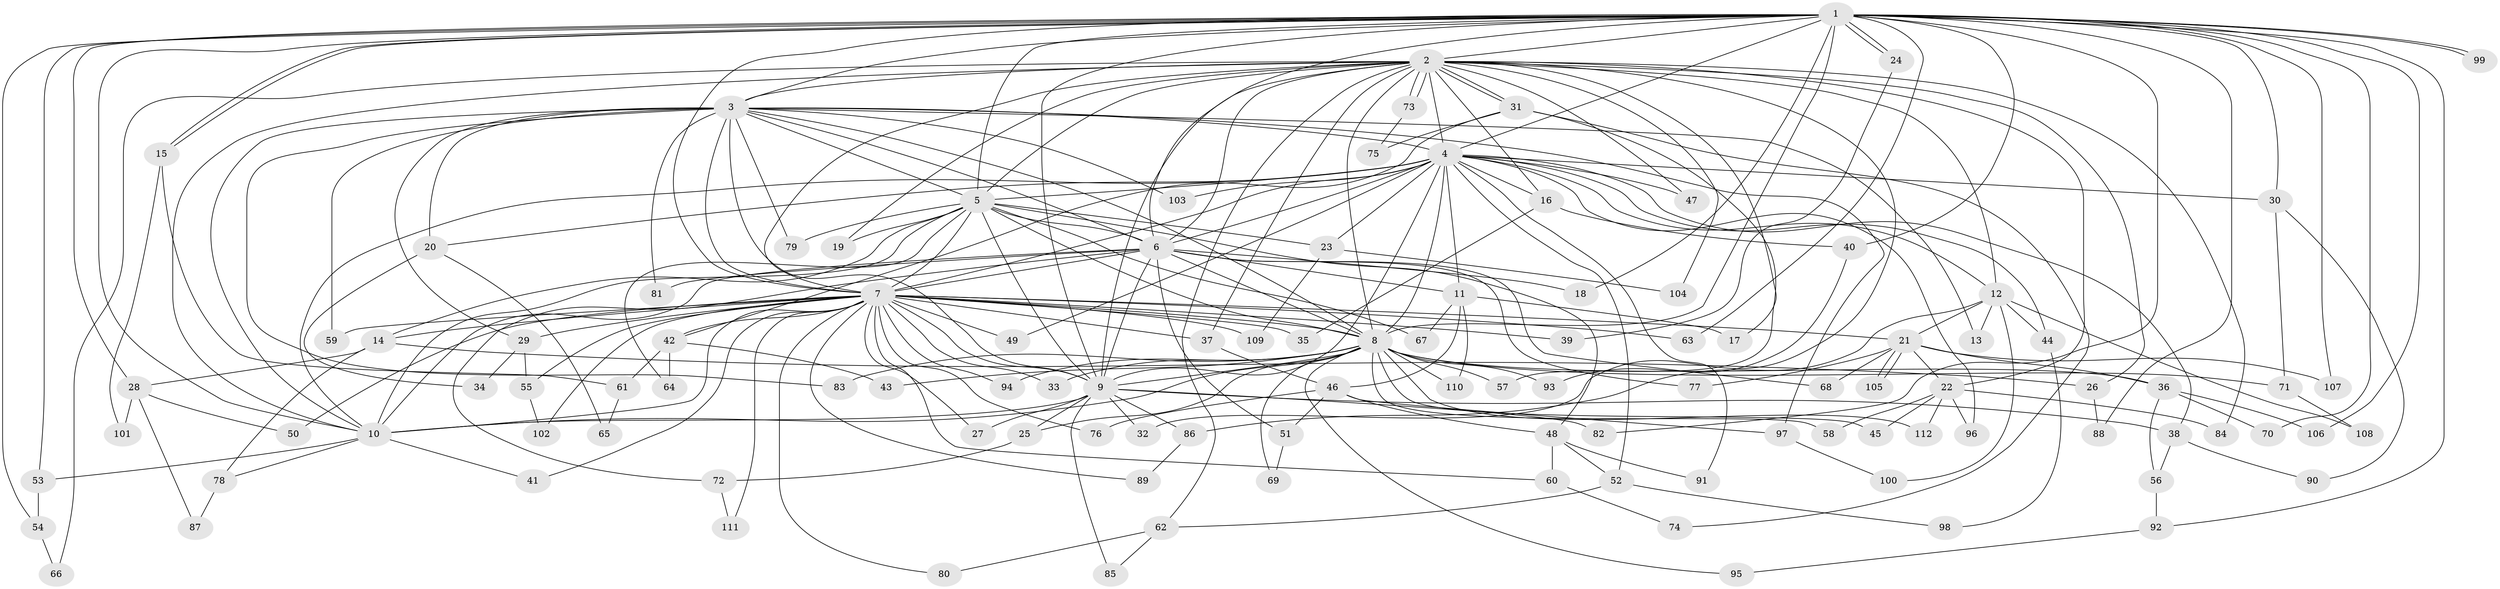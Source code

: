 // coarse degree distribution, {27: 0.02247191011235955, 22: 0.011235955056179775, 19: 0.011235955056179775, 17: 0.011235955056179775, 28: 0.011235955056179775, 25: 0.011235955056179775, 13: 0.011235955056179775, 6: 0.033707865168539325, 2: 0.5393258426966292, 4: 0.11235955056179775, 7: 0.033707865168539325, 3: 0.14606741573033707, 5: 0.033707865168539325, 1: 0.011235955056179775}
// Generated by graph-tools (version 1.1) at 2025/23/03/03/25 07:23:45]
// undirected, 112 vertices, 249 edges
graph export_dot {
graph [start="1"]
  node [color=gray90,style=filled];
  1;
  2;
  3;
  4;
  5;
  6;
  7;
  8;
  9;
  10;
  11;
  12;
  13;
  14;
  15;
  16;
  17;
  18;
  19;
  20;
  21;
  22;
  23;
  24;
  25;
  26;
  27;
  28;
  29;
  30;
  31;
  32;
  33;
  34;
  35;
  36;
  37;
  38;
  39;
  40;
  41;
  42;
  43;
  44;
  45;
  46;
  47;
  48;
  49;
  50;
  51;
  52;
  53;
  54;
  55;
  56;
  57;
  58;
  59;
  60;
  61;
  62;
  63;
  64;
  65;
  66;
  67;
  68;
  69;
  70;
  71;
  72;
  73;
  74;
  75;
  76;
  77;
  78;
  79;
  80;
  81;
  82;
  83;
  84;
  85;
  86;
  87;
  88;
  89;
  90;
  91;
  92;
  93;
  94;
  95;
  96;
  97;
  98;
  99;
  100;
  101;
  102;
  103;
  104;
  105;
  106;
  107;
  108;
  109;
  110;
  111;
  112;
  1 -- 2;
  1 -- 3;
  1 -- 4;
  1 -- 5;
  1 -- 6;
  1 -- 7;
  1 -- 8;
  1 -- 9;
  1 -- 10;
  1 -- 15;
  1 -- 15;
  1 -- 18;
  1 -- 24;
  1 -- 24;
  1 -- 28;
  1 -- 30;
  1 -- 40;
  1 -- 53;
  1 -- 54;
  1 -- 63;
  1 -- 70;
  1 -- 82;
  1 -- 88;
  1 -- 92;
  1 -- 99;
  1 -- 99;
  1 -- 106;
  1 -- 107;
  2 -- 3;
  2 -- 4;
  2 -- 5;
  2 -- 6;
  2 -- 7;
  2 -- 8;
  2 -- 9;
  2 -- 10;
  2 -- 12;
  2 -- 16;
  2 -- 17;
  2 -- 19;
  2 -- 22;
  2 -- 26;
  2 -- 31;
  2 -- 31;
  2 -- 32;
  2 -- 37;
  2 -- 47;
  2 -- 62;
  2 -- 66;
  2 -- 73;
  2 -- 73;
  2 -- 84;
  2 -- 104;
  3 -- 4;
  3 -- 5;
  3 -- 6;
  3 -- 7;
  3 -- 8;
  3 -- 9;
  3 -- 10;
  3 -- 13;
  3 -- 20;
  3 -- 29;
  3 -- 59;
  3 -- 79;
  3 -- 81;
  3 -- 83;
  3 -- 97;
  3 -- 103;
  4 -- 5;
  4 -- 6;
  4 -- 7;
  4 -- 8;
  4 -- 9;
  4 -- 10;
  4 -- 11;
  4 -- 12;
  4 -- 16;
  4 -- 20;
  4 -- 23;
  4 -- 30;
  4 -- 38;
  4 -- 44;
  4 -- 47;
  4 -- 49;
  4 -- 52;
  4 -- 91;
  4 -- 96;
  4 -- 103;
  5 -- 6;
  5 -- 7;
  5 -- 8;
  5 -- 9;
  5 -- 10;
  5 -- 14;
  5 -- 19;
  5 -- 23;
  5 -- 48;
  5 -- 64;
  5 -- 67;
  5 -- 79;
  6 -- 7;
  6 -- 8;
  6 -- 9;
  6 -- 10;
  6 -- 11;
  6 -- 18;
  6 -- 51;
  6 -- 68;
  6 -- 72;
  6 -- 77;
  6 -- 81;
  7 -- 8;
  7 -- 9;
  7 -- 10;
  7 -- 14;
  7 -- 21;
  7 -- 27;
  7 -- 29;
  7 -- 33;
  7 -- 35;
  7 -- 37;
  7 -- 39;
  7 -- 41;
  7 -- 42;
  7 -- 49;
  7 -- 50;
  7 -- 55;
  7 -- 59;
  7 -- 60;
  7 -- 63;
  7 -- 76;
  7 -- 80;
  7 -- 89;
  7 -- 94;
  7 -- 102;
  7 -- 109;
  7 -- 111;
  8 -- 9;
  8 -- 10;
  8 -- 25;
  8 -- 33;
  8 -- 36;
  8 -- 43;
  8 -- 45;
  8 -- 57;
  8 -- 58;
  8 -- 69;
  8 -- 71;
  8 -- 83;
  8 -- 93;
  8 -- 94;
  8 -- 95;
  8 -- 110;
  8 -- 112;
  9 -- 10;
  9 -- 25;
  9 -- 27;
  9 -- 32;
  9 -- 38;
  9 -- 82;
  9 -- 85;
  9 -- 86;
  10 -- 41;
  10 -- 53;
  10 -- 78;
  11 -- 17;
  11 -- 46;
  11 -- 67;
  11 -- 110;
  12 -- 13;
  12 -- 21;
  12 -- 44;
  12 -- 86;
  12 -- 100;
  12 -- 108;
  14 -- 26;
  14 -- 28;
  14 -- 78;
  15 -- 61;
  15 -- 101;
  16 -- 35;
  16 -- 40;
  20 -- 34;
  20 -- 65;
  21 -- 22;
  21 -- 36;
  21 -- 68;
  21 -- 77;
  21 -- 105;
  21 -- 105;
  21 -- 107;
  22 -- 45;
  22 -- 58;
  22 -- 84;
  22 -- 96;
  22 -- 112;
  23 -- 104;
  23 -- 109;
  24 -- 39;
  25 -- 72;
  26 -- 88;
  28 -- 50;
  28 -- 87;
  28 -- 101;
  29 -- 34;
  29 -- 55;
  30 -- 71;
  30 -- 90;
  31 -- 42;
  31 -- 57;
  31 -- 74;
  31 -- 75;
  36 -- 56;
  36 -- 70;
  36 -- 106;
  37 -- 46;
  38 -- 56;
  38 -- 90;
  40 -- 93;
  42 -- 43;
  42 -- 61;
  42 -- 64;
  44 -- 98;
  46 -- 48;
  46 -- 51;
  46 -- 76;
  46 -- 97;
  48 -- 52;
  48 -- 60;
  48 -- 91;
  51 -- 69;
  52 -- 62;
  52 -- 98;
  53 -- 54;
  54 -- 66;
  55 -- 102;
  56 -- 92;
  60 -- 74;
  61 -- 65;
  62 -- 80;
  62 -- 85;
  71 -- 108;
  72 -- 111;
  73 -- 75;
  78 -- 87;
  86 -- 89;
  92 -- 95;
  97 -- 100;
}
